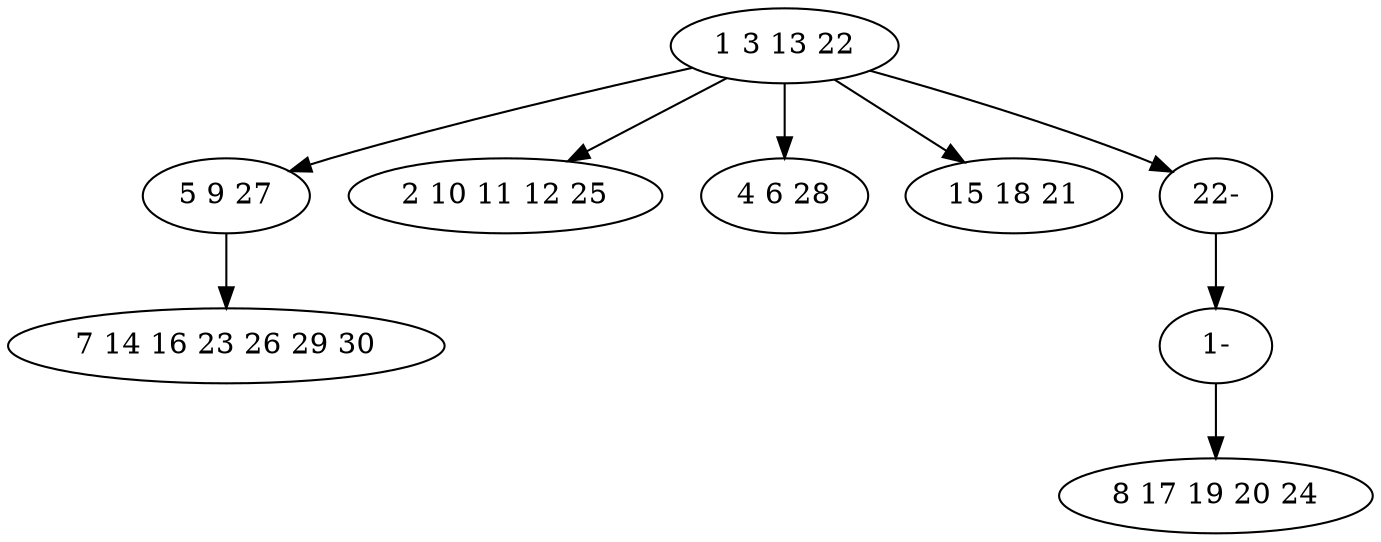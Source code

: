 digraph true_tree {
	"0" -> "1"
	"0" -> "2"
	"0" -> "3"
	"0" -> "4"
	"0" -> "7"
	"1" -> "6"
	"7" -> "8"
	"8" -> "5"
	"0" [label="1 3 13 22"];
	"1" [label="5 9 27"];
	"2" [label="2 10 11 12 25"];
	"3" [label="4 6 28"];
	"4" [label="15 18 21"];
	"5" [label="8 17 19 20 24"];
	"6" [label="7 14 16 23 26 29 30"];
	"7" [label="22-"];
	"8" [label="1-"];
}
